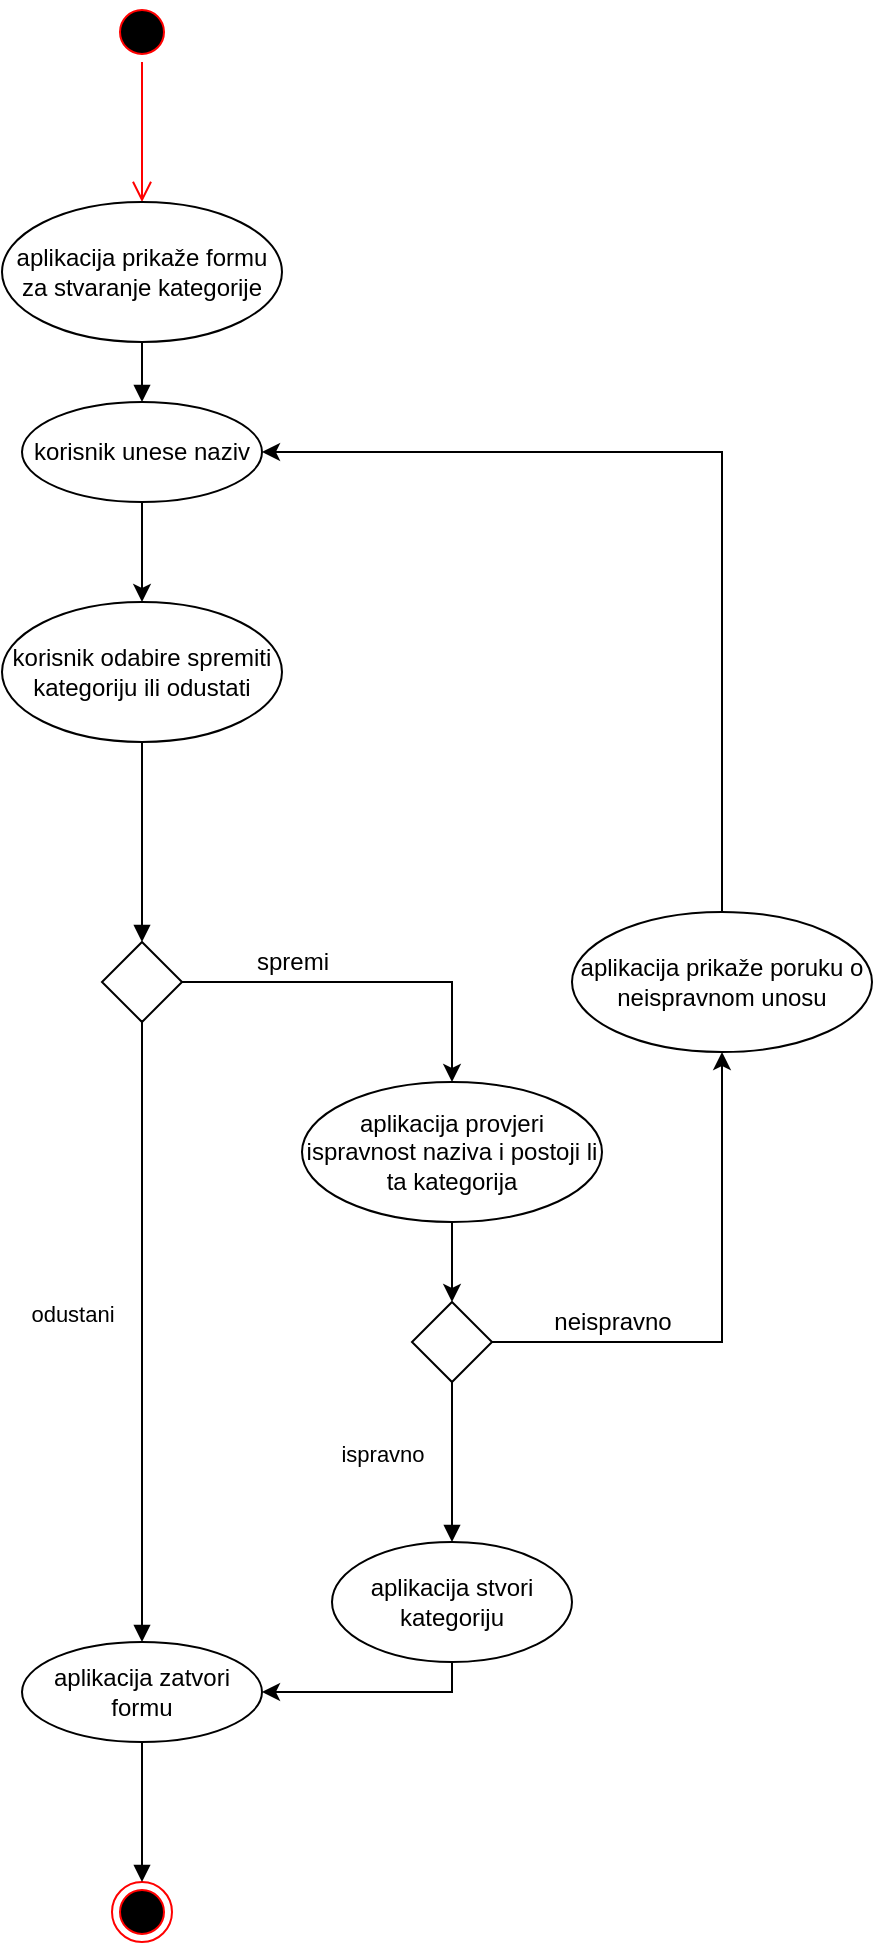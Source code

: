 <mxfile version="12.4.2" type="device" pages="3"><diagram id="0rAxKJTbgPaqpJ-vUwnb" name="Stvaranje kategorije"><mxGraphModel dx="1024" dy="592" grid="1" gridSize="10" guides="1" tooltips="1" connect="1" arrows="1" fold="1" page="1" pageScale="1" pageWidth="827" pageHeight="1169" math="0" shadow="0"><root><mxCell id="0"/><mxCell id="1" parent="0"/><mxCell id="ptzDHoOIuxmJWdOgOu5I-1" value="" style="ellipse;html=1;shape=startState;fillColor=#000000;strokeColor=#ff0000;" parent="1" vertex="1"><mxGeometry x="340" y="30" width="30" height="30" as="geometry"/></mxCell><mxCell id="ptzDHoOIuxmJWdOgOu5I-2" value="" style="edgeStyle=orthogonalEdgeStyle;html=1;verticalAlign=bottom;endArrow=open;endSize=8;strokeColor=#ff0000;" parent="1" source="ptzDHoOIuxmJWdOgOu5I-1" target="ptzDHoOIuxmJWdOgOu5I-3" edge="1"><mxGeometry relative="1" as="geometry"><mxPoint x="355" y="120" as="targetPoint"/></mxGeometry></mxCell><mxCell id="ptzDHoOIuxmJWdOgOu5I-3" value="aplikacija prikaže formu za stvaranje kategorije" style="ellipse;whiteSpace=wrap;html=1;" parent="1" vertex="1"><mxGeometry x="285" y="130" width="140" height="70" as="geometry"/></mxCell><mxCell id="2VTua2lSnHgB-Kd4Azuw-1" style="edgeStyle=orthogonalEdgeStyle;rounded=0;orthogonalLoop=1;jettySize=auto;html=1;exitX=0.5;exitY=1;exitDx=0;exitDy=0;entryX=0.5;entryY=0;entryDx=0;entryDy=0;" parent="1" source="ptzDHoOIuxmJWdOgOu5I-4" target="ptzDHoOIuxmJWdOgOu5I-8" edge="1"><mxGeometry relative="1" as="geometry"/></mxCell><mxCell id="ptzDHoOIuxmJWdOgOu5I-4" value="korisnik unese naziv" style="ellipse;whiteSpace=wrap;html=1;" parent="1" vertex="1"><mxGeometry x="295" y="230" width="120" height="50" as="geometry"/></mxCell><mxCell id="ptzDHoOIuxmJWdOgOu5I-5" value="" style="html=1;verticalAlign=bottom;endArrow=block;exitX=0.5;exitY=1;exitDx=0;exitDy=0;entryX=0.5;entryY=0;entryDx=0;entryDy=0;" parent="1" source="ptzDHoOIuxmJWdOgOu5I-3" target="ptzDHoOIuxmJWdOgOu5I-4" edge="1"><mxGeometry x="-0.333" y="15" width="80" relative="1" as="geometry"><mxPoint x="290" y="300" as="sourcePoint"/><mxPoint x="370" y="300" as="targetPoint"/><mxPoint as="offset"/></mxGeometry></mxCell><mxCell id="2VTua2lSnHgB-Kd4Azuw-4" style="edgeStyle=orthogonalEdgeStyle;rounded=0;orthogonalLoop=1;jettySize=auto;html=1;exitX=0.5;exitY=1;exitDx=0;exitDy=0;entryX=0.5;entryY=0;entryDx=0;entryDy=0;entryPerimeter=0;" parent="1" source="ptzDHoOIuxmJWdOgOu5I-7" target="ptzDHoOIuxmJWdOgOu5I-9" edge="1"><mxGeometry relative="1" as="geometry"/></mxCell><mxCell id="ptzDHoOIuxmJWdOgOu5I-7" value="aplikacija provjeri ispravnost naziva i postoji li ta kategorija" style="ellipse;whiteSpace=wrap;html=1;" parent="1" vertex="1"><mxGeometry x="435" y="570" width="150" height="70" as="geometry"/></mxCell><mxCell id="ptzDHoOIuxmJWdOgOu5I-8" value="korisnik odabire spremiti kategoriju ili odustati" style="ellipse;whiteSpace=wrap;html=1;" parent="1" vertex="1"><mxGeometry x="285" y="330" width="140" height="70" as="geometry"/></mxCell><mxCell id="JBajYqOCGjAIMPCHSYAj-3" style="edgeStyle=orthogonalEdgeStyle;rounded=0;orthogonalLoop=1;jettySize=auto;html=1;exitX=1;exitY=0.5;exitDx=0;exitDy=0;exitPerimeter=0;entryX=0.5;entryY=1;entryDx=0;entryDy=0;" edge="1" parent="1" source="ptzDHoOIuxmJWdOgOu5I-9" target="JBajYqOCGjAIMPCHSYAj-1"><mxGeometry relative="1" as="geometry"/></mxCell><mxCell id="JBajYqOCGjAIMPCHSYAj-4" value="neispravno" style="text;html=1;align=center;verticalAlign=middle;resizable=0;points=[];;labelBackgroundColor=#ffffff;" vertex="1" connectable="0" parent="JBajYqOCGjAIMPCHSYAj-3"><mxGeometry x="-0.449" y="-1" relative="1" as="geometry"><mxPoint x="-12" y="-11" as="offset"/></mxGeometry></mxCell><mxCell id="ptzDHoOIuxmJWdOgOu5I-9" value="" style="strokeWidth=1;html=1;shape=mxgraph.flowchart.decision;whiteSpace=wrap;" parent="1" vertex="1"><mxGeometry x="490" y="680" width="40" height="40" as="geometry"/></mxCell><mxCell id="ptzDHoOIuxmJWdOgOu5I-12" value="ispravno" style="html=1;verticalAlign=bottom;endArrow=block;exitX=0.5;exitY=1;exitDx=0;exitDy=0;exitPerimeter=0;entryX=0.5;entryY=0;entryDx=0;entryDy=0;" parent="1" source="ptzDHoOIuxmJWdOgOu5I-9" target="ptzDHoOIuxmJWdOgOu5I-19" edge="1"><mxGeometry x="0.111" y="-35" width="80" relative="1" as="geometry"><mxPoint x="365" y="417.5" as="sourcePoint"/><mxPoint x="730" y="560" as="targetPoint"/><mxPoint as="offset"/></mxGeometry></mxCell><mxCell id="ouqfxYA0GiYqp-gyAFLi-4" style="edgeStyle=orthogonalEdgeStyle;rounded=0;orthogonalLoop=1;jettySize=auto;html=1;exitX=1;exitY=0.5;exitDx=0;exitDy=0;exitPerimeter=0;entryX=0.5;entryY=0;entryDx=0;entryDy=0;" parent="1" source="ptzDHoOIuxmJWdOgOu5I-13" target="ptzDHoOIuxmJWdOgOu5I-7" edge="1"><mxGeometry relative="1" as="geometry"><mxPoint x="510" y="590" as="targetPoint"/></mxGeometry></mxCell><mxCell id="ouqfxYA0GiYqp-gyAFLi-5" value="spremi" style="text;html=1;align=center;verticalAlign=middle;resizable=0;points=[];;labelBackgroundColor=#ffffff;" parent="ouqfxYA0GiYqp-gyAFLi-4" vertex="1" connectable="0"><mxGeometry x="-0.399" relative="1" as="geometry"><mxPoint x="-1" y="-10" as="offset"/></mxGeometry></mxCell><mxCell id="ptzDHoOIuxmJWdOgOu5I-13" value="" style="strokeWidth=1;html=1;shape=mxgraph.flowchart.decision;whiteSpace=wrap;" parent="1" vertex="1"><mxGeometry x="335" y="500" width="40" height="40" as="geometry"/></mxCell><mxCell id="ptzDHoOIuxmJWdOgOu5I-14" value="" style="html=1;verticalAlign=bottom;endArrow=block;exitX=0.5;exitY=1;exitDx=0;exitDy=0;entryX=0.5;entryY=0;entryDx=0;entryDy=0;entryPerimeter=0;" parent="1" source="ptzDHoOIuxmJWdOgOu5I-8" target="ptzDHoOIuxmJWdOgOu5I-13" edge="1"><mxGeometry width="80" relative="1" as="geometry"><mxPoint x="365" y="417.5" as="sourcePoint"/><mxPoint x="365" y="455" as="targetPoint"/></mxGeometry></mxCell><mxCell id="ptzDHoOIuxmJWdOgOu5I-17" value="aplikacija zatvori formu" style="ellipse;whiteSpace=wrap;html=1;strokeWidth=1;" parent="1" vertex="1"><mxGeometry x="295" y="850" width="120" height="50" as="geometry"/></mxCell><mxCell id="ouqfxYA0GiYqp-gyAFLi-6" style="edgeStyle=orthogonalEdgeStyle;rounded=0;orthogonalLoop=1;jettySize=auto;html=1;exitX=0.5;exitY=1;exitDx=0;exitDy=0;entryX=1;entryY=0.5;entryDx=0;entryDy=0;" parent="1" source="ptzDHoOIuxmJWdOgOu5I-19" target="ptzDHoOIuxmJWdOgOu5I-17" edge="1"><mxGeometry relative="1" as="geometry"><Array as="points"><mxPoint x="510" y="875"/></Array></mxGeometry></mxCell><mxCell id="ptzDHoOIuxmJWdOgOu5I-19" value="aplikacija stvori kategoriju" style="ellipse;whiteSpace=wrap;html=1;strokeWidth=1;" parent="1" vertex="1"><mxGeometry x="450" y="800" width="120" height="60" as="geometry"/></mxCell><mxCell id="ptzDHoOIuxmJWdOgOu5I-20" value="odustani" style="html=1;verticalAlign=bottom;endArrow=block;exitX=0.5;exitY=1;exitDx=0;exitDy=0;exitPerimeter=0;" parent="1" source="ptzDHoOIuxmJWdOgOu5I-13" target="ptzDHoOIuxmJWdOgOu5I-17" edge="1"><mxGeometry y="-35" width="80" relative="1" as="geometry"><mxPoint x="365" y="610" as="sourcePoint"/><mxPoint x="365" y="650" as="targetPoint"/><mxPoint as="offset"/></mxGeometry></mxCell><mxCell id="ptzDHoOIuxmJWdOgOu5I-23" value="" style="ellipse;html=1;shape=endState;fillColor=#000000;strokeColor=#ff0000;" parent="1" vertex="1"><mxGeometry x="340" y="970" width="30" height="30" as="geometry"/></mxCell><mxCell id="ptzDHoOIuxmJWdOgOu5I-24" value="" style="html=1;verticalAlign=bottom;endArrow=block;exitX=0.5;exitY=1;exitDx=0;exitDy=0;" parent="1" source="ptzDHoOIuxmJWdOgOu5I-17" target="ptzDHoOIuxmJWdOgOu5I-23" edge="1"><mxGeometry width="80" relative="1" as="geometry"><mxPoint x="365" y="680" as="sourcePoint"/><mxPoint x="365" y="720" as="targetPoint"/></mxGeometry></mxCell><mxCell id="mV-0ijUvDsom2AHvRelB-1" style="edgeStyle=orthogonalEdgeStyle;rounded=0;orthogonalLoop=1;jettySize=auto;html=1;exitX=0.5;exitY=0;exitDx=0;exitDy=0;entryX=1;entryY=0.5;entryDx=0;entryDy=0;" edge="1" parent="1" source="JBajYqOCGjAIMPCHSYAj-1" target="ptzDHoOIuxmJWdOgOu5I-4"><mxGeometry relative="1" as="geometry"/></mxCell><mxCell id="JBajYqOCGjAIMPCHSYAj-1" value="aplikacija prikaže poruku o neispravnom unosu" style="ellipse;whiteSpace=wrap;html=1;" vertex="1" parent="1"><mxGeometry x="570" y="485" width="150" height="70" as="geometry"/></mxCell></root></mxGraphModel></diagram><diagram id="L5cB5ftxJNt_iObUIVJ6" name="Azuriranje kategorije"><mxGraphModel dx="1024" dy="592" grid="1" gridSize="10" guides="1" tooltips="1" connect="1" arrows="1" fold="1" page="1" pageScale="1" pageWidth="850" pageHeight="1100" math="0" shadow="0"><root><mxCell id="j06IA8s3tmwpGbQJ6133-0"/><mxCell id="j06IA8s3tmwpGbQJ6133-1" parent="j06IA8s3tmwpGbQJ6133-0"/><mxCell id="j06IA8s3tmwpGbQJ6133-2" value="" style="ellipse;html=1;shape=startState;fillColor=#000000;strokeColor=#ff0000;" parent="j06IA8s3tmwpGbQJ6133-1" vertex="1"><mxGeometry x="340" y="30" width="30" height="30" as="geometry"/></mxCell><mxCell id="j06IA8s3tmwpGbQJ6133-3" value="" style="edgeStyle=orthogonalEdgeStyle;html=1;verticalAlign=bottom;endArrow=open;endSize=8;strokeColor=#ff0000;" parent="j06IA8s3tmwpGbQJ6133-1" source="j06IA8s3tmwpGbQJ6133-2" target="j06IA8s3tmwpGbQJ6133-4" edge="1"><mxGeometry relative="1" as="geometry"><mxPoint x="355" y="120" as="targetPoint"/></mxGeometry></mxCell><mxCell id="j06IA8s3tmwpGbQJ6133-4" value="aplikacija prikaže formu za uređivanje kategorije" style="ellipse;whiteSpace=wrap;html=1;" parent="j06IA8s3tmwpGbQJ6133-1" vertex="1"><mxGeometry x="285" y="130" width="140" height="70" as="geometry"/></mxCell><mxCell id="j06IA8s3tmwpGbQJ6133-5" style="edgeStyle=orthogonalEdgeStyle;rounded=0;orthogonalLoop=1;jettySize=auto;html=1;exitX=0.5;exitY=1;exitDx=0;exitDy=0;entryX=0.5;entryY=0;entryDx=0;entryDy=0;" parent="j06IA8s3tmwpGbQJ6133-1" source="j06IA8s3tmwpGbQJ6133-6" target="j06IA8s3tmwpGbQJ6133-10" edge="1"><mxGeometry relative="1" as="geometry"/></mxCell><mxCell id="j06IA8s3tmwpGbQJ6133-6" value="korisnik unese novi naziv" style="ellipse;whiteSpace=wrap;html=1;" parent="j06IA8s3tmwpGbQJ6133-1" vertex="1"><mxGeometry x="295" y="230" width="120" height="50" as="geometry"/></mxCell><mxCell id="j06IA8s3tmwpGbQJ6133-7" value="" style="html=1;verticalAlign=bottom;endArrow=block;exitX=0.5;exitY=1;exitDx=0;exitDy=0;entryX=0.5;entryY=0;entryDx=0;entryDy=0;" parent="j06IA8s3tmwpGbQJ6133-1" source="j06IA8s3tmwpGbQJ6133-4" target="j06IA8s3tmwpGbQJ6133-6" edge="1"><mxGeometry x="-0.333" y="15" width="80" relative="1" as="geometry"><mxPoint x="290" y="300" as="sourcePoint"/><mxPoint x="370" y="300" as="targetPoint"/><mxPoint as="offset"/></mxGeometry></mxCell><mxCell id="j06IA8s3tmwpGbQJ6133-8" style="edgeStyle=orthogonalEdgeStyle;rounded=0;orthogonalLoop=1;jettySize=auto;html=1;exitX=0.5;exitY=1;exitDx=0;exitDy=0;entryX=0.5;entryY=0;entryDx=0;entryDy=0;entryPerimeter=0;" parent="j06IA8s3tmwpGbQJ6133-1" source="j06IA8s3tmwpGbQJ6133-9" target="j06IA8s3tmwpGbQJ6133-13" edge="1"><mxGeometry relative="1" as="geometry"/></mxCell><mxCell id="j06IA8s3tmwpGbQJ6133-9" value="aplikacija provjeri ispravnost naziva i postoji li ta kategorija" style="ellipse;whiteSpace=wrap;html=1;" parent="j06IA8s3tmwpGbQJ6133-1" vertex="1"><mxGeometry x="435" y="570" width="150" height="70" as="geometry"/></mxCell><mxCell id="j06IA8s3tmwpGbQJ6133-10" value="korisnik odabire spremiti promjenu ili odustati" style="ellipse;whiteSpace=wrap;html=1;" parent="j06IA8s3tmwpGbQJ6133-1" vertex="1"><mxGeometry x="285" y="330" width="140" height="70" as="geometry"/></mxCell><mxCell id="gsTfrcMEwzWHUD_CgVhj-1" value="neispravno" style="edgeStyle=orthogonalEdgeStyle;rounded=0;orthogonalLoop=1;jettySize=auto;html=1;exitX=1;exitY=0.5;exitDx=0;exitDy=0;exitPerimeter=0;" edge="1" parent="j06IA8s3tmwpGbQJ6133-1" source="j06IA8s3tmwpGbQJ6133-13" target="gsTfrcMEwzWHUD_CgVhj-0"><mxGeometry x="-0.541" y="10" relative="1" as="geometry"><mxPoint as="offset"/></mxGeometry></mxCell><mxCell id="j06IA8s3tmwpGbQJ6133-13" value="" style="strokeWidth=1;html=1;shape=mxgraph.flowchart.decision;whiteSpace=wrap;" parent="j06IA8s3tmwpGbQJ6133-1" vertex="1"><mxGeometry x="490" y="680" width="40" height="40" as="geometry"/></mxCell><mxCell id="j06IA8s3tmwpGbQJ6133-14" value="ispravno" style="html=1;verticalAlign=bottom;endArrow=block;exitX=0.5;exitY=1;exitDx=0;exitDy=0;exitPerimeter=0;entryX=0.5;entryY=0;entryDx=0;entryDy=0;" parent="j06IA8s3tmwpGbQJ6133-1" source="j06IA8s3tmwpGbQJ6133-13" target="j06IA8s3tmwpGbQJ6133-21" edge="1"><mxGeometry x="0.111" y="-35" width="80" relative="1" as="geometry"><mxPoint x="365" y="417.5" as="sourcePoint"/><mxPoint x="730" y="560" as="targetPoint"/><mxPoint as="offset"/></mxGeometry></mxCell><mxCell id="j06IA8s3tmwpGbQJ6133-15" style="edgeStyle=orthogonalEdgeStyle;rounded=0;orthogonalLoop=1;jettySize=auto;html=1;exitX=1;exitY=0.5;exitDx=0;exitDy=0;exitPerimeter=0;entryX=0.5;entryY=0;entryDx=0;entryDy=0;" parent="j06IA8s3tmwpGbQJ6133-1" source="j06IA8s3tmwpGbQJ6133-17" target="j06IA8s3tmwpGbQJ6133-9" edge="1"><mxGeometry relative="1" as="geometry"><mxPoint x="510" y="590" as="targetPoint"/></mxGeometry></mxCell><mxCell id="j06IA8s3tmwpGbQJ6133-16" value="spremi" style="text;html=1;align=center;verticalAlign=middle;resizable=0;points=[];;labelBackgroundColor=#ffffff;" parent="j06IA8s3tmwpGbQJ6133-15" vertex="1" connectable="0"><mxGeometry x="-0.399" relative="1" as="geometry"><mxPoint x="-1" y="-10" as="offset"/></mxGeometry></mxCell><mxCell id="j06IA8s3tmwpGbQJ6133-17" value="" style="strokeWidth=1;html=1;shape=mxgraph.flowchart.decision;whiteSpace=wrap;" parent="j06IA8s3tmwpGbQJ6133-1" vertex="1"><mxGeometry x="335" y="500" width="40" height="40" as="geometry"/></mxCell><mxCell id="j06IA8s3tmwpGbQJ6133-18" value="" style="html=1;verticalAlign=bottom;endArrow=block;exitX=0.5;exitY=1;exitDx=0;exitDy=0;entryX=0.5;entryY=0;entryDx=0;entryDy=0;entryPerimeter=0;" parent="j06IA8s3tmwpGbQJ6133-1" source="j06IA8s3tmwpGbQJ6133-10" target="j06IA8s3tmwpGbQJ6133-17" edge="1"><mxGeometry width="80" relative="1" as="geometry"><mxPoint x="365" y="417.5" as="sourcePoint"/><mxPoint x="365" y="455" as="targetPoint"/></mxGeometry></mxCell><mxCell id="j06IA8s3tmwpGbQJ6133-19" value="aplikacija zatvori formu" style="ellipse;whiteSpace=wrap;html=1;strokeWidth=1;" parent="j06IA8s3tmwpGbQJ6133-1" vertex="1"><mxGeometry x="295" y="850" width="120" height="50" as="geometry"/></mxCell><mxCell id="j06IA8s3tmwpGbQJ6133-20" style="edgeStyle=orthogonalEdgeStyle;rounded=0;orthogonalLoop=1;jettySize=auto;html=1;exitX=0.5;exitY=1;exitDx=0;exitDy=0;entryX=1;entryY=0.5;entryDx=0;entryDy=0;" parent="j06IA8s3tmwpGbQJ6133-1" source="j06IA8s3tmwpGbQJ6133-21" target="j06IA8s3tmwpGbQJ6133-19" edge="1"><mxGeometry relative="1" as="geometry"><Array as="points"><mxPoint x="510" y="875"/></Array></mxGeometry></mxCell><mxCell id="j06IA8s3tmwpGbQJ6133-21" value="aplikacija promijeni kategoriju" style="ellipse;whiteSpace=wrap;html=1;strokeWidth=1;" parent="j06IA8s3tmwpGbQJ6133-1" vertex="1"><mxGeometry x="450" y="800" width="120" height="60" as="geometry"/></mxCell><mxCell id="j06IA8s3tmwpGbQJ6133-22" value="odustani" style="html=1;verticalAlign=bottom;endArrow=block;exitX=0.5;exitY=1;exitDx=0;exitDy=0;exitPerimeter=0;" parent="j06IA8s3tmwpGbQJ6133-1" source="j06IA8s3tmwpGbQJ6133-17" target="j06IA8s3tmwpGbQJ6133-19" edge="1"><mxGeometry y="-35" width="80" relative="1" as="geometry"><mxPoint x="365" y="610" as="sourcePoint"/><mxPoint x="365" y="650" as="targetPoint"/><mxPoint as="offset"/></mxGeometry></mxCell><mxCell id="j06IA8s3tmwpGbQJ6133-23" value="" style="ellipse;html=1;shape=endState;fillColor=#000000;strokeColor=#ff0000;" parent="j06IA8s3tmwpGbQJ6133-1" vertex="1"><mxGeometry x="340" y="970" width="30" height="30" as="geometry"/></mxCell><mxCell id="j06IA8s3tmwpGbQJ6133-24" value="" style="html=1;verticalAlign=bottom;endArrow=block;exitX=0.5;exitY=1;exitDx=0;exitDy=0;" parent="j06IA8s3tmwpGbQJ6133-1" source="j06IA8s3tmwpGbQJ6133-19" target="j06IA8s3tmwpGbQJ6133-23" edge="1"><mxGeometry width="80" relative="1" as="geometry"><mxPoint x="365" y="680" as="sourcePoint"/><mxPoint x="365" y="720" as="targetPoint"/></mxGeometry></mxCell><mxCell id="gsTfrcMEwzWHUD_CgVhj-3" style="edgeStyle=orthogonalEdgeStyle;rounded=0;orthogonalLoop=1;jettySize=auto;html=1;exitX=0.5;exitY=0;exitDx=0;exitDy=0;entryX=1;entryY=0.5;entryDx=0;entryDy=0;" edge="1" parent="j06IA8s3tmwpGbQJ6133-1" source="gsTfrcMEwzWHUD_CgVhj-0" target="j06IA8s3tmwpGbQJ6133-6"><mxGeometry relative="1" as="geometry"/></mxCell><mxCell id="gsTfrcMEwzWHUD_CgVhj-0" value="aplikacija prikaže poruku o neispravnom unosu" style="ellipse;whiteSpace=wrap;html=1;" vertex="1" parent="j06IA8s3tmwpGbQJ6133-1"><mxGeometry x="570" y="440" width="150" height="70" as="geometry"/></mxCell></root></mxGraphModel></diagram><diagram id="zLf0YhvdaQDflRMSwfFk" name="Brisanje kategorije"><mxGraphModel dx="1024" dy="592" grid="1" gridSize="10" guides="1" tooltips="1" connect="1" arrows="1" fold="1" page="1" pageScale="1" pageWidth="850" pageHeight="1100" math="0" shadow="0"><root><mxCell id="AQprFr_684tsx1YnIEaJ-0"/><mxCell id="AQprFr_684tsx1YnIEaJ-1" parent="AQprFr_684tsx1YnIEaJ-0"/><mxCell id="AQprFr_684tsx1YnIEaJ-2" style="edgeStyle=orthogonalEdgeStyle;rounded=0;orthogonalLoop=1;jettySize=auto;html=1;exitX=0.5;exitY=1;exitDx=0;exitDy=0;" parent="AQprFr_684tsx1YnIEaJ-1" source="AQprFr_684tsx1YnIEaJ-3" target="AQprFr_684tsx1YnIEaJ-5" edge="1"><mxGeometry relative="1" as="geometry"/></mxCell><mxCell id="AQprFr_684tsx1YnIEaJ-3" value="aplikacija prikaže poruku &quot;potvrdi brisanje&quot;" style="ellipse;whiteSpace=wrap;html=1;" parent="AQprFr_684tsx1YnIEaJ-1" vertex="1"><mxGeometry x="328" y="125" width="140" height="70" as="geometry"/></mxCell><mxCell id="AQprFr_684tsx1YnIEaJ-4" style="edgeStyle=orthogonalEdgeStyle;rounded=0;orthogonalLoop=1;jettySize=auto;html=1;exitX=0.5;exitY=1;exitDx=0;exitDy=0;" parent="AQprFr_684tsx1YnIEaJ-1" source="AQprFr_684tsx1YnIEaJ-5" target="AQprFr_684tsx1YnIEaJ-13" edge="1"><mxGeometry relative="1" as="geometry"/></mxCell><mxCell id="AQprFr_684tsx1YnIEaJ-5" value="korisnik odabire potvrdi ili odustani" style="ellipse;whiteSpace=wrap;html=1;" parent="AQprFr_684tsx1YnIEaJ-1" vertex="1"><mxGeometry x="318" y="240" width="160" height="60" as="geometry"/></mxCell><mxCell id="AQprFr_684tsx1YnIEaJ-6" style="edgeStyle=orthogonalEdgeStyle;rounded=0;orthogonalLoop=1;jettySize=auto;html=1;exitX=0.5;exitY=1;exitDx=0;exitDy=0;entryX=1;entryY=0.5;entryDx=0;entryDy=0;" parent="AQprFr_684tsx1YnIEaJ-1" source="AQprFr_684tsx1YnIEaJ-7" target="AQprFr_684tsx1YnIEaJ-14" edge="1"><mxGeometry relative="1" as="geometry"/></mxCell><mxCell id="AQprFr_684tsx1YnIEaJ-7" value="aplikacija obriše kategoriju" style="ellipse;whiteSpace=wrap;html=1;" parent="AQprFr_684tsx1YnIEaJ-1" vertex="1"><mxGeometry x="478" y="420" width="140" height="70" as="geometry"/></mxCell><mxCell id="AQprFr_684tsx1YnIEaJ-8" value="" style="ellipse;html=1;shape=endState;fillColor=#000000;strokeColor=#ff0000;" parent="AQprFr_684tsx1YnIEaJ-1" vertex="1"><mxGeometry x="383" y="640" width="30" height="30" as="geometry"/></mxCell><mxCell id="AQprFr_684tsx1YnIEaJ-9" value="" style="ellipse;html=1;shape=startState;fillColor=#000000;strokeColor=#ff0000;" parent="AQprFr_684tsx1YnIEaJ-1" vertex="1"><mxGeometry x="383" y="30" width="30" height="30" as="geometry"/></mxCell><mxCell id="AQprFr_684tsx1YnIEaJ-10" value="" style="edgeStyle=orthogonalEdgeStyle;html=1;verticalAlign=bottom;endArrow=open;endSize=8;strokeColor=#ff0000;entryX=0.5;entryY=0;entryDx=0;entryDy=0;" parent="AQprFr_684tsx1YnIEaJ-1" source="AQprFr_684tsx1YnIEaJ-9" target="AQprFr_684tsx1YnIEaJ-3" edge="1"><mxGeometry relative="1" as="geometry"><mxPoint x="398" y="120" as="targetPoint"/></mxGeometry></mxCell><mxCell id="AQprFr_684tsx1YnIEaJ-11" value="odabrao odustani" style="edgeStyle=orthogonalEdgeStyle;rounded=0;orthogonalLoop=1;jettySize=auto;html=1;exitX=0.5;exitY=1;exitDx=0;exitDy=0;exitPerimeter=0;" parent="AQprFr_684tsx1YnIEaJ-1" source="AQprFr_684tsx1YnIEaJ-13" target="AQprFr_684tsx1YnIEaJ-14" edge="1"><mxGeometry x="0.091" y="-48" relative="1" as="geometry"><mxPoint as="offset"/></mxGeometry></mxCell><mxCell id="AQprFr_684tsx1YnIEaJ-12" style="edgeStyle=orthogonalEdgeStyle;rounded=0;orthogonalLoop=1;jettySize=auto;html=1;exitX=1;exitY=0.5;exitDx=0;exitDy=0;exitPerimeter=0;entryX=0.5;entryY=0;entryDx=0;entryDy=0;" parent="AQprFr_684tsx1YnIEaJ-1" source="AQprFr_684tsx1YnIEaJ-13" target="AQprFr_684tsx1YnIEaJ-7" edge="1"><mxGeometry relative="1" as="geometry"/></mxCell><mxCell id="AQprFr_684tsx1YnIEaJ-13" value="" style="strokeWidth=1;html=1;shape=mxgraph.flowchart.decision;whiteSpace=wrap;" parent="AQprFr_684tsx1YnIEaJ-1" vertex="1"><mxGeometry x="373" y="340" width="50" height="50" as="geometry"/></mxCell><mxCell id="AQprFr_684tsx1YnIEaJ-14" value="aplikacija zatvori poruku &quot;potvrdi brisanje&quot;" style="ellipse;whiteSpace=wrap;html=1;strokeWidth=1;" parent="AQprFr_684tsx1YnIEaJ-1" vertex="1"><mxGeometry x="328" y="500" width="140" height="70" as="geometry"/></mxCell><mxCell id="AQprFr_684tsx1YnIEaJ-15" value="" style="html=1;verticalAlign=bottom;endArrow=block;exitX=0.5;exitY=1;exitDx=0;exitDy=0;entryX=0.5;entryY=0;entryDx=0;entryDy=0;" parent="AQprFr_684tsx1YnIEaJ-1" source="AQprFr_684tsx1YnIEaJ-14" target="AQprFr_684tsx1YnIEaJ-8" edge="1"><mxGeometry width="80" relative="1" as="geometry"><mxPoint x="320" y="680" as="sourcePoint"/><mxPoint x="400" y="630" as="targetPoint"/></mxGeometry></mxCell><mxCell id="AQprFr_684tsx1YnIEaJ-16" value="odabrao potvrdi" style="text;html=1;align=center;verticalAlign=middle;resizable=0;points=[];;autosize=1;" parent="AQprFr_684tsx1YnIEaJ-1" vertex="1"><mxGeometry x="440" y="340" width="100" height="20" as="geometry"/></mxCell></root></mxGraphModel></diagram></mxfile>